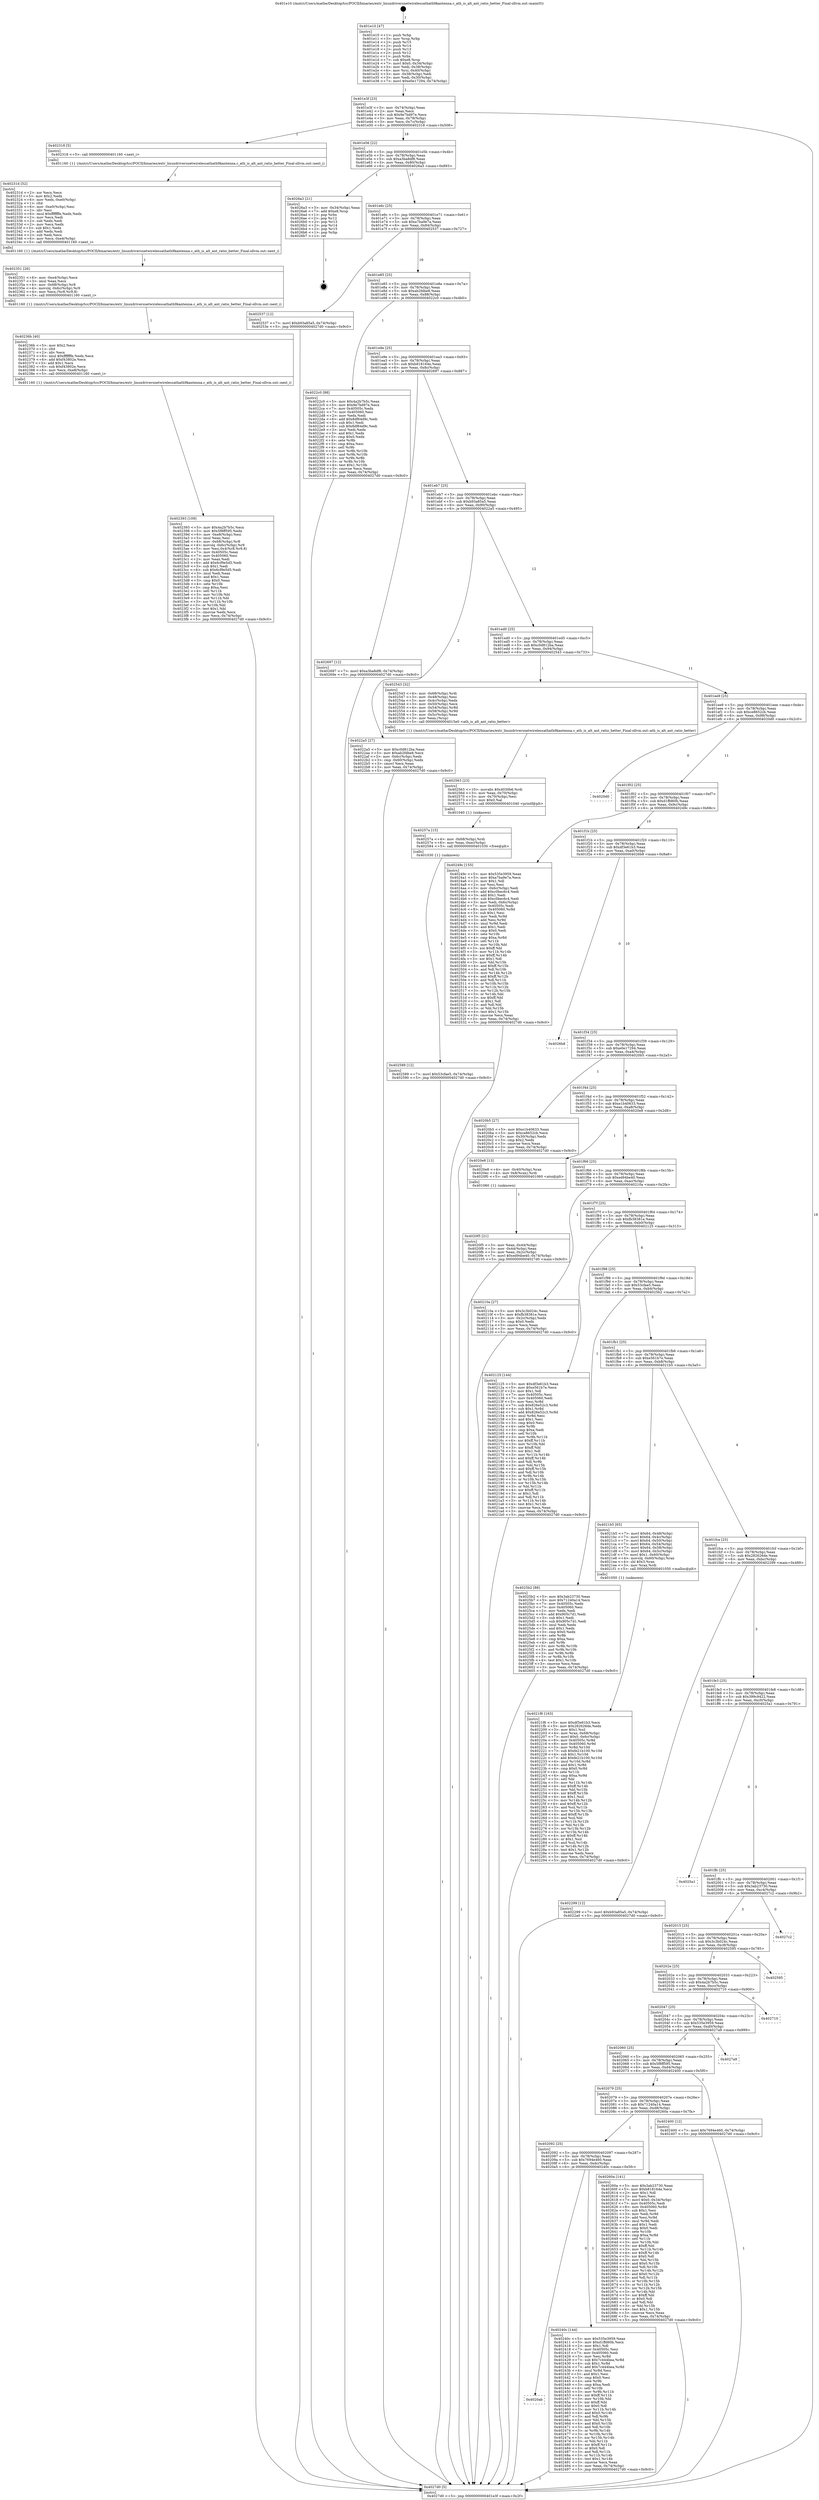 digraph "0x401e10" {
  label = "0x401e10 (/mnt/c/Users/mathe/Desktop/tcc/POCII/binaries/extr_linuxdriversnetwirelessathath9kantenna.c_ath_is_alt_ant_ratio_better_Final-ollvm.out::main(0))"
  labelloc = "t"
  node[shape=record]

  Entry [label="",width=0.3,height=0.3,shape=circle,fillcolor=black,style=filled]
  "0x401e3f" [label="{
     0x401e3f [23]\l
     | [instrs]\l
     &nbsp;&nbsp;0x401e3f \<+3\>: mov -0x74(%rbp),%eax\l
     &nbsp;&nbsp;0x401e42 \<+2\>: mov %eax,%ecx\l
     &nbsp;&nbsp;0x401e44 \<+6\>: sub $0x9e7bd97e,%ecx\l
     &nbsp;&nbsp;0x401e4a \<+3\>: mov %eax,-0x78(%rbp)\l
     &nbsp;&nbsp;0x401e4d \<+3\>: mov %ecx,-0x7c(%rbp)\l
     &nbsp;&nbsp;0x401e50 \<+6\>: je 0000000000402318 \<main+0x508\>\l
  }"]
  "0x402318" [label="{
     0x402318 [5]\l
     | [instrs]\l
     &nbsp;&nbsp;0x402318 \<+5\>: call 0000000000401160 \<next_i\>\l
     | [calls]\l
     &nbsp;&nbsp;0x401160 \{1\} (/mnt/c/Users/mathe/Desktop/tcc/POCII/binaries/extr_linuxdriversnetwirelessathath9kantenna.c_ath_is_alt_ant_ratio_better_Final-ollvm.out::next_i)\l
  }"]
  "0x401e56" [label="{
     0x401e56 [22]\l
     | [instrs]\l
     &nbsp;&nbsp;0x401e56 \<+5\>: jmp 0000000000401e5b \<main+0x4b\>\l
     &nbsp;&nbsp;0x401e5b \<+3\>: mov -0x78(%rbp),%eax\l
     &nbsp;&nbsp;0x401e5e \<+5\>: sub $0xa3ba8df6,%eax\l
     &nbsp;&nbsp;0x401e63 \<+3\>: mov %eax,-0x80(%rbp)\l
     &nbsp;&nbsp;0x401e66 \<+6\>: je 00000000004026a3 \<main+0x893\>\l
  }"]
  Exit [label="",width=0.3,height=0.3,shape=circle,fillcolor=black,style=filled,peripheries=2]
  "0x4026a3" [label="{
     0x4026a3 [21]\l
     | [instrs]\l
     &nbsp;&nbsp;0x4026a3 \<+3\>: mov -0x34(%rbp),%eax\l
     &nbsp;&nbsp;0x4026a6 \<+7\>: add $0xe8,%rsp\l
     &nbsp;&nbsp;0x4026ad \<+1\>: pop %rbx\l
     &nbsp;&nbsp;0x4026ae \<+2\>: pop %r12\l
     &nbsp;&nbsp;0x4026b0 \<+2\>: pop %r13\l
     &nbsp;&nbsp;0x4026b2 \<+2\>: pop %r14\l
     &nbsp;&nbsp;0x4026b4 \<+2\>: pop %r15\l
     &nbsp;&nbsp;0x4026b6 \<+1\>: pop %rbp\l
     &nbsp;&nbsp;0x4026b7 \<+1\>: ret\l
  }"]
  "0x401e6c" [label="{
     0x401e6c [25]\l
     | [instrs]\l
     &nbsp;&nbsp;0x401e6c \<+5\>: jmp 0000000000401e71 \<main+0x61\>\l
     &nbsp;&nbsp;0x401e71 \<+3\>: mov -0x78(%rbp),%eax\l
     &nbsp;&nbsp;0x401e74 \<+5\>: sub $0xa7ba9e7a,%eax\l
     &nbsp;&nbsp;0x401e79 \<+6\>: mov %eax,-0x84(%rbp)\l
     &nbsp;&nbsp;0x401e7f \<+6\>: je 0000000000402537 \<main+0x727\>\l
  }"]
  "0x402589" [label="{
     0x402589 [12]\l
     | [instrs]\l
     &nbsp;&nbsp;0x402589 \<+7\>: movl $0x53cfae5,-0x74(%rbp)\l
     &nbsp;&nbsp;0x402590 \<+5\>: jmp 00000000004027d0 \<main+0x9c0\>\l
  }"]
  "0x402537" [label="{
     0x402537 [12]\l
     | [instrs]\l
     &nbsp;&nbsp;0x402537 \<+7\>: movl $0xb93a85a5,-0x74(%rbp)\l
     &nbsp;&nbsp;0x40253e \<+5\>: jmp 00000000004027d0 \<main+0x9c0\>\l
  }"]
  "0x401e85" [label="{
     0x401e85 [25]\l
     | [instrs]\l
     &nbsp;&nbsp;0x401e85 \<+5\>: jmp 0000000000401e8a \<main+0x7a\>\l
     &nbsp;&nbsp;0x401e8a \<+3\>: mov -0x78(%rbp),%eax\l
     &nbsp;&nbsp;0x401e8d \<+5\>: sub $0xab2fdbe8,%eax\l
     &nbsp;&nbsp;0x401e92 \<+6\>: mov %eax,-0x88(%rbp)\l
     &nbsp;&nbsp;0x401e98 \<+6\>: je 00000000004022c0 \<main+0x4b0\>\l
  }"]
  "0x40257a" [label="{
     0x40257a [15]\l
     | [instrs]\l
     &nbsp;&nbsp;0x40257a \<+4\>: mov -0x68(%rbp),%rdi\l
     &nbsp;&nbsp;0x40257e \<+6\>: mov %eax,-0xec(%rbp)\l
     &nbsp;&nbsp;0x402584 \<+5\>: call 0000000000401030 \<free@plt\>\l
     | [calls]\l
     &nbsp;&nbsp;0x401030 \{1\} (unknown)\l
  }"]
  "0x4022c0" [label="{
     0x4022c0 [88]\l
     | [instrs]\l
     &nbsp;&nbsp;0x4022c0 \<+5\>: mov $0x4a2b7b5c,%eax\l
     &nbsp;&nbsp;0x4022c5 \<+5\>: mov $0x9e7bd97e,%ecx\l
     &nbsp;&nbsp;0x4022ca \<+7\>: mov 0x40505c,%edx\l
     &nbsp;&nbsp;0x4022d1 \<+7\>: mov 0x405060,%esi\l
     &nbsp;&nbsp;0x4022d8 \<+2\>: mov %edx,%edi\l
     &nbsp;&nbsp;0x4022da \<+6\>: add $0x8df64d9c,%edi\l
     &nbsp;&nbsp;0x4022e0 \<+3\>: sub $0x1,%edi\l
     &nbsp;&nbsp;0x4022e3 \<+6\>: sub $0x8df64d9c,%edi\l
     &nbsp;&nbsp;0x4022e9 \<+3\>: imul %edi,%edx\l
     &nbsp;&nbsp;0x4022ec \<+3\>: and $0x1,%edx\l
     &nbsp;&nbsp;0x4022ef \<+3\>: cmp $0x0,%edx\l
     &nbsp;&nbsp;0x4022f2 \<+4\>: sete %r8b\l
     &nbsp;&nbsp;0x4022f6 \<+3\>: cmp $0xa,%esi\l
     &nbsp;&nbsp;0x4022f9 \<+4\>: setl %r9b\l
     &nbsp;&nbsp;0x4022fd \<+3\>: mov %r8b,%r10b\l
     &nbsp;&nbsp;0x402300 \<+3\>: and %r9b,%r10b\l
     &nbsp;&nbsp;0x402303 \<+3\>: xor %r9b,%r8b\l
     &nbsp;&nbsp;0x402306 \<+3\>: or %r8b,%r10b\l
     &nbsp;&nbsp;0x402309 \<+4\>: test $0x1,%r10b\l
     &nbsp;&nbsp;0x40230d \<+3\>: cmovne %ecx,%eax\l
     &nbsp;&nbsp;0x402310 \<+3\>: mov %eax,-0x74(%rbp)\l
     &nbsp;&nbsp;0x402313 \<+5\>: jmp 00000000004027d0 \<main+0x9c0\>\l
  }"]
  "0x401e9e" [label="{
     0x401e9e [25]\l
     | [instrs]\l
     &nbsp;&nbsp;0x401e9e \<+5\>: jmp 0000000000401ea3 \<main+0x93\>\l
     &nbsp;&nbsp;0x401ea3 \<+3\>: mov -0x78(%rbp),%eax\l
     &nbsp;&nbsp;0x401ea6 \<+5\>: sub $0xb818164e,%eax\l
     &nbsp;&nbsp;0x401eab \<+6\>: mov %eax,-0x8c(%rbp)\l
     &nbsp;&nbsp;0x401eb1 \<+6\>: je 0000000000402697 \<main+0x887\>\l
  }"]
  "0x402563" [label="{
     0x402563 [23]\l
     | [instrs]\l
     &nbsp;&nbsp;0x402563 \<+10\>: movabs $0x4030b6,%rdi\l
     &nbsp;&nbsp;0x40256d \<+3\>: mov %eax,-0x70(%rbp)\l
     &nbsp;&nbsp;0x402570 \<+3\>: mov -0x70(%rbp),%esi\l
     &nbsp;&nbsp;0x402573 \<+2\>: mov $0x0,%al\l
     &nbsp;&nbsp;0x402575 \<+5\>: call 0000000000401040 \<printf@plt\>\l
     | [calls]\l
     &nbsp;&nbsp;0x401040 \{1\} (unknown)\l
  }"]
  "0x402697" [label="{
     0x402697 [12]\l
     | [instrs]\l
     &nbsp;&nbsp;0x402697 \<+7\>: movl $0xa3ba8df6,-0x74(%rbp)\l
     &nbsp;&nbsp;0x40269e \<+5\>: jmp 00000000004027d0 \<main+0x9c0\>\l
  }"]
  "0x401eb7" [label="{
     0x401eb7 [25]\l
     | [instrs]\l
     &nbsp;&nbsp;0x401eb7 \<+5\>: jmp 0000000000401ebc \<main+0xac\>\l
     &nbsp;&nbsp;0x401ebc \<+3\>: mov -0x78(%rbp),%eax\l
     &nbsp;&nbsp;0x401ebf \<+5\>: sub $0xb93a85a5,%eax\l
     &nbsp;&nbsp;0x401ec4 \<+6\>: mov %eax,-0x90(%rbp)\l
     &nbsp;&nbsp;0x401eca \<+6\>: je 00000000004022a5 \<main+0x495\>\l
  }"]
  "0x4020ab" [label="{
     0x4020ab\l
  }", style=dashed]
  "0x4022a5" [label="{
     0x4022a5 [27]\l
     | [instrs]\l
     &nbsp;&nbsp;0x4022a5 \<+5\>: mov $0xc0d812ba,%eax\l
     &nbsp;&nbsp;0x4022aa \<+5\>: mov $0xab2fdbe8,%ecx\l
     &nbsp;&nbsp;0x4022af \<+3\>: mov -0x6c(%rbp),%edx\l
     &nbsp;&nbsp;0x4022b2 \<+3\>: cmp -0x60(%rbp),%edx\l
     &nbsp;&nbsp;0x4022b5 \<+3\>: cmovl %ecx,%eax\l
     &nbsp;&nbsp;0x4022b8 \<+3\>: mov %eax,-0x74(%rbp)\l
     &nbsp;&nbsp;0x4022bb \<+5\>: jmp 00000000004027d0 \<main+0x9c0\>\l
  }"]
  "0x401ed0" [label="{
     0x401ed0 [25]\l
     | [instrs]\l
     &nbsp;&nbsp;0x401ed0 \<+5\>: jmp 0000000000401ed5 \<main+0xc5\>\l
     &nbsp;&nbsp;0x401ed5 \<+3\>: mov -0x78(%rbp),%eax\l
     &nbsp;&nbsp;0x401ed8 \<+5\>: sub $0xc0d812ba,%eax\l
     &nbsp;&nbsp;0x401edd \<+6\>: mov %eax,-0x94(%rbp)\l
     &nbsp;&nbsp;0x401ee3 \<+6\>: je 0000000000402543 \<main+0x733\>\l
  }"]
  "0x40240c" [label="{
     0x40240c [144]\l
     | [instrs]\l
     &nbsp;&nbsp;0x40240c \<+5\>: mov $0x535e3959,%eax\l
     &nbsp;&nbsp;0x402411 \<+5\>: mov $0xd1ffd60b,%ecx\l
     &nbsp;&nbsp;0x402416 \<+2\>: mov $0x1,%dl\l
     &nbsp;&nbsp;0x402418 \<+7\>: mov 0x40505c,%esi\l
     &nbsp;&nbsp;0x40241f \<+7\>: mov 0x405060,%edi\l
     &nbsp;&nbsp;0x402426 \<+3\>: mov %esi,%r8d\l
     &nbsp;&nbsp;0x402429 \<+7\>: sub $0x7c444bea,%r8d\l
     &nbsp;&nbsp;0x402430 \<+4\>: sub $0x1,%r8d\l
     &nbsp;&nbsp;0x402434 \<+7\>: add $0x7c444bea,%r8d\l
     &nbsp;&nbsp;0x40243b \<+4\>: imul %r8d,%esi\l
     &nbsp;&nbsp;0x40243f \<+3\>: and $0x1,%esi\l
     &nbsp;&nbsp;0x402442 \<+3\>: cmp $0x0,%esi\l
     &nbsp;&nbsp;0x402445 \<+4\>: sete %r9b\l
     &nbsp;&nbsp;0x402449 \<+3\>: cmp $0xa,%edi\l
     &nbsp;&nbsp;0x40244c \<+4\>: setl %r10b\l
     &nbsp;&nbsp;0x402450 \<+3\>: mov %r9b,%r11b\l
     &nbsp;&nbsp;0x402453 \<+4\>: xor $0xff,%r11b\l
     &nbsp;&nbsp;0x402457 \<+3\>: mov %r10b,%bl\l
     &nbsp;&nbsp;0x40245a \<+3\>: xor $0xff,%bl\l
     &nbsp;&nbsp;0x40245d \<+3\>: xor $0x0,%dl\l
     &nbsp;&nbsp;0x402460 \<+3\>: mov %r11b,%r14b\l
     &nbsp;&nbsp;0x402463 \<+4\>: and $0x0,%r14b\l
     &nbsp;&nbsp;0x402467 \<+3\>: and %dl,%r9b\l
     &nbsp;&nbsp;0x40246a \<+3\>: mov %bl,%r15b\l
     &nbsp;&nbsp;0x40246d \<+4\>: and $0x0,%r15b\l
     &nbsp;&nbsp;0x402471 \<+3\>: and %dl,%r10b\l
     &nbsp;&nbsp;0x402474 \<+3\>: or %r9b,%r14b\l
     &nbsp;&nbsp;0x402477 \<+3\>: or %r10b,%r15b\l
     &nbsp;&nbsp;0x40247a \<+3\>: xor %r15b,%r14b\l
     &nbsp;&nbsp;0x40247d \<+3\>: or %bl,%r11b\l
     &nbsp;&nbsp;0x402480 \<+4\>: xor $0xff,%r11b\l
     &nbsp;&nbsp;0x402484 \<+3\>: or $0x0,%dl\l
     &nbsp;&nbsp;0x402487 \<+3\>: and %dl,%r11b\l
     &nbsp;&nbsp;0x40248a \<+3\>: or %r11b,%r14b\l
     &nbsp;&nbsp;0x40248d \<+4\>: test $0x1,%r14b\l
     &nbsp;&nbsp;0x402491 \<+3\>: cmovne %ecx,%eax\l
     &nbsp;&nbsp;0x402494 \<+3\>: mov %eax,-0x74(%rbp)\l
     &nbsp;&nbsp;0x402497 \<+5\>: jmp 00000000004027d0 \<main+0x9c0\>\l
  }"]
  "0x402543" [label="{
     0x402543 [32]\l
     | [instrs]\l
     &nbsp;&nbsp;0x402543 \<+4\>: mov -0x68(%rbp),%rdi\l
     &nbsp;&nbsp;0x402547 \<+3\>: mov -0x48(%rbp),%esi\l
     &nbsp;&nbsp;0x40254a \<+3\>: mov -0x4c(%rbp),%edx\l
     &nbsp;&nbsp;0x40254d \<+3\>: mov -0x50(%rbp),%ecx\l
     &nbsp;&nbsp;0x402550 \<+4\>: mov -0x54(%rbp),%r8d\l
     &nbsp;&nbsp;0x402554 \<+4\>: mov -0x58(%rbp),%r9d\l
     &nbsp;&nbsp;0x402558 \<+3\>: mov -0x5c(%rbp),%eax\l
     &nbsp;&nbsp;0x40255b \<+3\>: mov %eax,(%rsp)\l
     &nbsp;&nbsp;0x40255e \<+5\>: call 00000000004015e0 \<ath_is_alt_ant_ratio_better\>\l
     | [calls]\l
     &nbsp;&nbsp;0x4015e0 \{1\} (/mnt/c/Users/mathe/Desktop/tcc/POCII/binaries/extr_linuxdriversnetwirelessathath9kantenna.c_ath_is_alt_ant_ratio_better_Final-ollvm.out::ath_is_alt_ant_ratio_better)\l
  }"]
  "0x401ee9" [label="{
     0x401ee9 [25]\l
     | [instrs]\l
     &nbsp;&nbsp;0x401ee9 \<+5\>: jmp 0000000000401eee \<main+0xde\>\l
     &nbsp;&nbsp;0x401eee \<+3\>: mov -0x78(%rbp),%eax\l
     &nbsp;&nbsp;0x401ef1 \<+5\>: sub $0xce8652cb,%eax\l
     &nbsp;&nbsp;0x401ef6 \<+6\>: mov %eax,-0x98(%rbp)\l
     &nbsp;&nbsp;0x401efc \<+6\>: je 00000000004020d0 \<main+0x2c0\>\l
  }"]
  "0x402092" [label="{
     0x402092 [25]\l
     | [instrs]\l
     &nbsp;&nbsp;0x402092 \<+5\>: jmp 0000000000402097 \<main+0x287\>\l
     &nbsp;&nbsp;0x402097 \<+3\>: mov -0x78(%rbp),%eax\l
     &nbsp;&nbsp;0x40209a \<+5\>: sub $0x7694e460,%eax\l
     &nbsp;&nbsp;0x40209f \<+6\>: mov %eax,-0xdc(%rbp)\l
     &nbsp;&nbsp;0x4020a5 \<+6\>: je 000000000040240c \<main+0x5fc\>\l
  }"]
  "0x4020d0" [label="{
     0x4020d0\l
  }", style=dashed]
  "0x401f02" [label="{
     0x401f02 [25]\l
     | [instrs]\l
     &nbsp;&nbsp;0x401f02 \<+5\>: jmp 0000000000401f07 \<main+0xf7\>\l
     &nbsp;&nbsp;0x401f07 \<+3\>: mov -0x78(%rbp),%eax\l
     &nbsp;&nbsp;0x401f0a \<+5\>: sub $0xd1ffd60b,%eax\l
     &nbsp;&nbsp;0x401f0f \<+6\>: mov %eax,-0x9c(%rbp)\l
     &nbsp;&nbsp;0x401f15 \<+6\>: je 000000000040249c \<main+0x68c\>\l
  }"]
  "0x40260a" [label="{
     0x40260a [141]\l
     | [instrs]\l
     &nbsp;&nbsp;0x40260a \<+5\>: mov $0x3ab23730,%eax\l
     &nbsp;&nbsp;0x40260f \<+5\>: mov $0xb818164e,%ecx\l
     &nbsp;&nbsp;0x402614 \<+2\>: mov $0x1,%dl\l
     &nbsp;&nbsp;0x402616 \<+2\>: xor %esi,%esi\l
     &nbsp;&nbsp;0x402618 \<+7\>: movl $0x0,-0x34(%rbp)\l
     &nbsp;&nbsp;0x40261f \<+7\>: mov 0x40505c,%edi\l
     &nbsp;&nbsp;0x402626 \<+8\>: mov 0x405060,%r8d\l
     &nbsp;&nbsp;0x40262e \<+3\>: sub $0x1,%esi\l
     &nbsp;&nbsp;0x402631 \<+3\>: mov %edi,%r9d\l
     &nbsp;&nbsp;0x402634 \<+3\>: add %esi,%r9d\l
     &nbsp;&nbsp;0x402637 \<+4\>: imul %r9d,%edi\l
     &nbsp;&nbsp;0x40263b \<+3\>: and $0x1,%edi\l
     &nbsp;&nbsp;0x40263e \<+3\>: cmp $0x0,%edi\l
     &nbsp;&nbsp;0x402641 \<+4\>: sete %r10b\l
     &nbsp;&nbsp;0x402645 \<+4\>: cmp $0xa,%r8d\l
     &nbsp;&nbsp;0x402649 \<+4\>: setl %r11b\l
     &nbsp;&nbsp;0x40264d \<+3\>: mov %r10b,%bl\l
     &nbsp;&nbsp;0x402650 \<+3\>: xor $0xff,%bl\l
     &nbsp;&nbsp;0x402653 \<+3\>: mov %r11b,%r14b\l
     &nbsp;&nbsp;0x402656 \<+4\>: xor $0xff,%r14b\l
     &nbsp;&nbsp;0x40265a \<+3\>: xor $0x0,%dl\l
     &nbsp;&nbsp;0x40265d \<+3\>: mov %bl,%r15b\l
     &nbsp;&nbsp;0x402660 \<+4\>: and $0x0,%r15b\l
     &nbsp;&nbsp;0x402664 \<+3\>: and %dl,%r10b\l
     &nbsp;&nbsp;0x402667 \<+3\>: mov %r14b,%r12b\l
     &nbsp;&nbsp;0x40266a \<+4\>: and $0x0,%r12b\l
     &nbsp;&nbsp;0x40266e \<+3\>: and %dl,%r11b\l
     &nbsp;&nbsp;0x402671 \<+3\>: or %r10b,%r15b\l
     &nbsp;&nbsp;0x402674 \<+3\>: or %r11b,%r12b\l
     &nbsp;&nbsp;0x402677 \<+3\>: xor %r12b,%r15b\l
     &nbsp;&nbsp;0x40267a \<+3\>: or %r14b,%bl\l
     &nbsp;&nbsp;0x40267d \<+3\>: xor $0xff,%bl\l
     &nbsp;&nbsp;0x402680 \<+3\>: or $0x0,%dl\l
     &nbsp;&nbsp;0x402683 \<+2\>: and %dl,%bl\l
     &nbsp;&nbsp;0x402685 \<+3\>: or %bl,%r15b\l
     &nbsp;&nbsp;0x402688 \<+4\>: test $0x1,%r15b\l
     &nbsp;&nbsp;0x40268c \<+3\>: cmovne %ecx,%eax\l
     &nbsp;&nbsp;0x40268f \<+3\>: mov %eax,-0x74(%rbp)\l
     &nbsp;&nbsp;0x402692 \<+5\>: jmp 00000000004027d0 \<main+0x9c0\>\l
  }"]
  "0x40249c" [label="{
     0x40249c [155]\l
     | [instrs]\l
     &nbsp;&nbsp;0x40249c \<+5\>: mov $0x535e3959,%eax\l
     &nbsp;&nbsp;0x4024a1 \<+5\>: mov $0xa7ba9e7a,%ecx\l
     &nbsp;&nbsp;0x4024a6 \<+2\>: mov $0x1,%dl\l
     &nbsp;&nbsp;0x4024a8 \<+2\>: xor %esi,%esi\l
     &nbsp;&nbsp;0x4024aa \<+3\>: mov -0x6c(%rbp),%edi\l
     &nbsp;&nbsp;0x4024ad \<+6\>: add $0xc0bec6c4,%edi\l
     &nbsp;&nbsp;0x4024b3 \<+3\>: add $0x1,%edi\l
     &nbsp;&nbsp;0x4024b6 \<+6\>: sub $0xc0bec6c4,%edi\l
     &nbsp;&nbsp;0x4024bc \<+3\>: mov %edi,-0x6c(%rbp)\l
     &nbsp;&nbsp;0x4024bf \<+7\>: mov 0x40505c,%edi\l
     &nbsp;&nbsp;0x4024c6 \<+8\>: mov 0x405060,%r8d\l
     &nbsp;&nbsp;0x4024ce \<+3\>: sub $0x1,%esi\l
     &nbsp;&nbsp;0x4024d1 \<+3\>: mov %edi,%r9d\l
     &nbsp;&nbsp;0x4024d4 \<+3\>: add %esi,%r9d\l
     &nbsp;&nbsp;0x4024d7 \<+4\>: imul %r9d,%edi\l
     &nbsp;&nbsp;0x4024db \<+3\>: and $0x1,%edi\l
     &nbsp;&nbsp;0x4024de \<+3\>: cmp $0x0,%edi\l
     &nbsp;&nbsp;0x4024e1 \<+4\>: sete %r10b\l
     &nbsp;&nbsp;0x4024e5 \<+4\>: cmp $0xa,%r8d\l
     &nbsp;&nbsp;0x4024e9 \<+4\>: setl %r11b\l
     &nbsp;&nbsp;0x4024ed \<+3\>: mov %r10b,%bl\l
     &nbsp;&nbsp;0x4024f0 \<+3\>: xor $0xff,%bl\l
     &nbsp;&nbsp;0x4024f3 \<+3\>: mov %r11b,%r14b\l
     &nbsp;&nbsp;0x4024f6 \<+4\>: xor $0xff,%r14b\l
     &nbsp;&nbsp;0x4024fa \<+3\>: xor $0x1,%dl\l
     &nbsp;&nbsp;0x4024fd \<+3\>: mov %bl,%r15b\l
     &nbsp;&nbsp;0x402500 \<+4\>: and $0xff,%r15b\l
     &nbsp;&nbsp;0x402504 \<+3\>: and %dl,%r10b\l
     &nbsp;&nbsp;0x402507 \<+3\>: mov %r14b,%r12b\l
     &nbsp;&nbsp;0x40250a \<+4\>: and $0xff,%r12b\l
     &nbsp;&nbsp;0x40250e \<+3\>: and %dl,%r11b\l
     &nbsp;&nbsp;0x402511 \<+3\>: or %r10b,%r15b\l
     &nbsp;&nbsp;0x402514 \<+3\>: or %r11b,%r12b\l
     &nbsp;&nbsp;0x402517 \<+3\>: xor %r12b,%r15b\l
     &nbsp;&nbsp;0x40251a \<+3\>: or %r14b,%bl\l
     &nbsp;&nbsp;0x40251d \<+3\>: xor $0xff,%bl\l
     &nbsp;&nbsp;0x402520 \<+3\>: or $0x1,%dl\l
     &nbsp;&nbsp;0x402523 \<+2\>: and %dl,%bl\l
     &nbsp;&nbsp;0x402525 \<+3\>: or %bl,%r15b\l
     &nbsp;&nbsp;0x402528 \<+4\>: test $0x1,%r15b\l
     &nbsp;&nbsp;0x40252c \<+3\>: cmovne %ecx,%eax\l
     &nbsp;&nbsp;0x40252f \<+3\>: mov %eax,-0x74(%rbp)\l
     &nbsp;&nbsp;0x402532 \<+5\>: jmp 00000000004027d0 \<main+0x9c0\>\l
  }"]
  "0x401f1b" [label="{
     0x401f1b [25]\l
     | [instrs]\l
     &nbsp;&nbsp;0x401f1b \<+5\>: jmp 0000000000401f20 \<main+0x110\>\l
     &nbsp;&nbsp;0x401f20 \<+3\>: mov -0x78(%rbp),%eax\l
     &nbsp;&nbsp;0x401f23 \<+5\>: sub $0xdf3e61b3,%eax\l
     &nbsp;&nbsp;0x401f28 \<+6\>: mov %eax,-0xa0(%rbp)\l
     &nbsp;&nbsp;0x401f2e \<+6\>: je 00000000004026b8 \<main+0x8a8\>\l
  }"]
  "0x402079" [label="{
     0x402079 [25]\l
     | [instrs]\l
     &nbsp;&nbsp;0x402079 \<+5\>: jmp 000000000040207e \<main+0x26e\>\l
     &nbsp;&nbsp;0x40207e \<+3\>: mov -0x78(%rbp),%eax\l
     &nbsp;&nbsp;0x402081 \<+5\>: sub $0x71240a14,%eax\l
     &nbsp;&nbsp;0x402086 \<+6\>: mov %eax,-0xd8(%rbp)\l
     &nbsp;&nbsp;0x40208c \<+6\>: je 000000000040260a \<main+0x7fa\>\l
  }"]
  "0x4026b8" [label="{
     0x4026b8\l
  }", style=dashed]
  "0x401f34" [label="{
     0x401f34 [25]\l
     | [instrs]\l
     &nbsp;&nbsp;0x401f34 \<+5\>: jmp 0000000000401f39 \<main+0x129\>\l
     &nbsp;&nbsp;0x401f39 \<+3\>: mov -0x78(%rbp),%eax\l
     &nbsp;&nbsp;0x401f3c \<+5\>: sub $0xe0e17294,%eax\l
     &nbsp;&nbsp;0x401f41 \<+6\>: mov %eax,-0xa4(%rbp)\l
     &nbsp;&nbsp;0x401f47 \<+6\>: je 00000000004020b5 \<main+0x2a5\>\l
  }"]
  "0x402400" [label="{
     0x402400 [12]\l
     | [instrs]\l
     &nbsp;&nbsp;0x402400 \<+7\>: movl $0x7694e460,-0x74(%rbp)\l
     &nbsp;&nbsp;0x402407 \<+5\>: jmp 00000000004027d0 \<main+0x9c0\>\l
  }"]
  "0x4020b5" [label="{
     0x4020b5 [27]\l
     | [instrs]\l
     &nbsp;&nbsp;0x4020b5 \<+5\>: mov $0xe1b40633,%eax\l
     &nbsp;&nbsp;0x4020ba \<+5\>: mov $0xce8652cb,%ecx\l
     &nbsp;&nbsp;0x4020bf \<+3\>: mov -0x30(%rbp),%edx\l
     &nbsp;&nbsp;0x4020c2 \<+3\>: cmp $0x2,%edx\l
     &nbsp;&nbsp;0x4020c5 \<+3\>: cmovne %ecx,%eax\l
     &nbsp;&nbsp;0x4020c8 \<+3\>: mov %eax,-0x74(%rbp)\l
     &nbsp;&nbsp;0x4020cb \<+5\>: jmp 00000000004027d0 \<main+0x9c0\>\l
  }"]
  "0x401f4d" [label="{
     0x401f4d [25]\l
     | [instrs]\l
     &nbsp;&nbsp;0x401f4d \<+5\>: jmp 0000000000401f52 \<main+0x142\>\l
     &nbsp;&nbsp;0x401f52 \<+3\>: mov -0x78(%rbp),%eax\l
     &nbsp;&nbsp;0x401f55 \<+5\>: sub $0xe1b40633,%eax\l
     &nbsp;&nbsp;0x401f5a \<+6\>: mov %eax,-0xa8(%rbp)\l
     &nbsp;&nbsp;0x401f60 \<+6\>: je 00000000004020e8 \<main+0x2d8\>\l
  }"]
  "0x4027d0" [label="{
     0x4027d0 [5]\l
     | [instrs]\l
     &nbsp;&nbsp;0x4027d0 \<+5\>: jmp 0000000000401e3f \<main+0x2f\>\l
  }"]
  "0x401e10" [label="{
     0x401e10 [47]\l
     | [instrs]\l
     &nbsp;&nbsp;0x401e10 \<+1\>: push %rbp\l
     &nbsp;&nbsp;0x401e11 \<+3\>: mov %rsp,%rbp\l
     &nbsp;&nbsp;0x401e14 \<+2\>: push %r15\l
     &nbsp;&nbsp;0x401e16 \<+2\>: push %r14\l
     &nbsp;&nbsp;0x401e18 \<+2\>: push %r13\l
     &nbsp;&nbsp;0x401e1a \<+2\>: push %r12\l
     &nbsp;&nbsp;0x401e1c \<+1\>: push %rbx\l
     &nbsp;&nbsp;0x401e1d \<+7\>: sub $0xe8,%rsp\l
     &nbsp;&nbsp;0x401e24 \<+7\>: movl $0x0,-0x34(%rbp)\l
     &nbsp;&nbsp;0x401e2b \<+3\>: mov %edi,-0x38(%rbp)\l
     &nbsp;&nbsp;0x401e2e \<+4\>: mov %rsi,-0x40(%rbp)\l
     &nbsp;&nbsp;0x401e32 \<+3\>: mov -0x38(%rbp),%edi\l
     &nbsp;&nbsp;0x401e35 \<+3\>: mov %edi,-0x30(%rbp)\l
     &nbsp;&nbsp;0x401e38 \<+7\>: movl $0xe0e17294,-0x74(%rbp)\l
  }"]
  "0x402060" [label="{
     0x402060 [25]\l
     | [instrs]\l
     &nbsp;&nbsp;0x402060 \<+5\>: jmp 0000000000402065 \<main+0x255\>\l
     &nbsp;&nbsp;0x402065 \<+3\>: mov -0x78(%rbp),%eax\l
     &nbsp;&nbsp;0x402068 \<+5\>: sub $0x5f8ff595,%eax\l
     &nbsp;&nbsp;0x40206d \<+6\>: mov %eax,-0xd4(%rbp)\l
     &nbsp;&nbsp;0x402073 \<+6\>: je 0000000000402400 \<main+0x5f0\>\l
  }"]
  "0x4020e8" [label="{
     0x4020e8 [13]\l
     | [instrs]\l
     &nbsp;&nbsp;0x4020e8 \<+4\>: mov -0x40(%rbp),%rax\l
     &nbsp;&nbsp;0x4020ec \<+4\>: mov 0x8(%rax),%rdi\l
     &nbsp;&nbsp;0x4020f0 \<+5\>: call 0000000000401060 \<atoi@plt\>\l
     | [calls]\l
     &nbsp;&nbsp;0x401060 \{1\} (unknown)\l
  }"]
  "0x401f66" [label="{
     0x401f66 [25]\l
     | [instrs]\l
     &nbsp;&nbsp;0x401f66 \<+5\>: jmp 0000000000401f6b \<main+0x15b\>\l
     &nbsp;&nbsp;0x401f6b \<+3\>: mov -0x78(%rbp),%eax\l
     &nbsp;&nbsp;0x401f6e \<+5\>: sub $0xed94be40,%eax\l
     &nbsp;&nbsp;0x401f73 \<+6\>: mov %eax,-0xac(%rbp)\l
     &nbsp;&nbsp;0x401f79 \<+6\>: je 000000000040210a \<main+0x2fa\>\l
  }"]
  "0x4020f5" [label="{
     0x4020f5 [21]\l
     | [instrs]\l
     &nbsp;&nbsp;0x4020f5 \<+3\>: mov %eax,-0x44(%rbp)\l
     &nbsp;&nbsp;0x4020f8 \<+3\>: mov -0x44(%rbp),%eax\l
     &nbsp;&nbsp;0x4020fb \<+3\>: mov %eax,-0x2c(%rbp)\l
     &nbsp;&nbsp;0x4020fe \<+7\>: movl $0xed94be40,-0x74(%rbp)\l
     &nbsp;&nbsp;0x402105 \<+5\>: jmp 00000000004027d0 \<main+0x9c0\>\l
  }"]
  "0x4027a9" [label="{
     0x4027a9\l
  }", style=dashed]
  "0x40210a" [label="{
     0x40210a [27]\l
     | [instrs]\l
     &nbsp;&nbsp;0x40210a \<+5\>: mov $0x3c3b024c,%eax\l
     &nbsp;&nbsp;0x40210f \<+5\>: mov $0xfb38381e,%ecx\l
     &nbsp;&nbsp;0x402114 \<+3\>: mov -0x2c(%rbp),%edx\l
     &nbsp;&nbsp;0x402117 \<+3\>: cmp $0x0,%edx\l
     &nbsp;&nbsp;0x40211a \<+3\>: cmove %ecx,%eax\l
     &nbsp;&nbsp;0x40211d \<+3\>: mov %eax,-0x74(%rbp)\l
     &nbsp;&nbsp;0x402120 \<+5\>: jmp 00000000004027d0 \<main+0x9c0\>\l
  }"]
  "0x401f7f" [label="{
     0x401f7f [25]\l
     | [instrs]\l
     &nbsp;&nbsp;0x401f7f \<+5\>: jmp 0000000000401f84 \<main+0x174\>\l
     &nbsp;&nbsp;0x401f84 \<+3\>: mov -0x78(%rbp),%eax\l
     &nbsp;&nbsp;0x401f87 \<+5\>: sub $0xfb38381e,%eax\l
     &nbsp;&nbsp;0x401f8c \<+6\>: mov %eax,-0xb0(%rbp)\l
     &nbsp;&nbsp;0x401f92 \<+6\>: je 0000000000402125 \<main+0x315\>\l
  }"]
  "0x402047" [label="{
     0x402047 [25]\l
     | [instrs]\l
     &nbsp;&nbsp;0x402047 \<+5\>: jmp 000000000040204c \<main+0x23c\>\l
     &nbsp;&nbsp;0x40204c \<+3\>: mov -0x78(%rbp),%eax\l
     &nbsp;&nbsp;0x40204f \<+5\>: sub $0x535e3959,%eax\l
     &nbsp;&nbsp;0x402054 \<+6\>: mov %eax,-0xd0(%rbp)\l
     &nbsp;&nbsp;0x40205a \<+6\>: je 00000000004027a9 \<main+0x999\>\l
  }"]
  "0x402125" [label="{
     0x402125 [144]\l
     | [instrs]\l
     &nbsp;&nbsp;0x402125 \<+5\>: mov $0xdf3e61b3,%eax\l
     &nbsp;&nbsp;0x40212a \<+5\>: mov $0xe561b7e,%ecx\l
     &nbsp;&nbsp;0x40212f \<+2\>: mov $0x1,%dl\l
     &nbsp;&nbsp;0x402131 \<+7\>: mov 0x40505c,%esi\l
     &nbsp;&nbsp;0x402138 \<+7\>: mov 0x405060,%edi\l
     &nbsp;&nbsp;0x40213f \<+3\>: mov %esi,%r8d\l
     &nbsp;&nbsp;0x402142 \<+7\>: sub $0x826e52c3,%r8d\l
     &nbsp;&nbsp;0x402149 \<+4\>: sub $0x1,%r8d\l
     &nbsp;&nbsp;0x40214d \<+7\>: add $0x826e52c3,%r8d\l
     &nbsp;&nbsp;0x402154 \<+4\>: imul %r8d,%esi\l
     &nbsp;&nbsp;0x402158 \<+3\>: and $0x1,%esi\l
     &nbsp;&nbsp;0x40215b \<+3\>: cmp $0x0,%esi\l
     &nbsp;&nbsp;0x40215e \<+4\>: sete %r9b\l
     &nbsp;&nbsp;0x402162 \<+3\>: cmp $0xa,%edi\l
     &nbsp;&nbsp;0x402165 \<+4\>: setl %r10b\l
     &nbsp;&nbsp;0x402169 \<+3\>: mov %r9b,%r11b\l
     &nbsp;&nbsp;0x40216c \<+4\>: xor $0xff,%r11b\l
     &nbsp;&nbsp;0x402170 \<+3\>: mov %r10b,%bl\l
     &nbsp;&nbsp;0x402173 \<+3\>: xor $0xff,%bl\l
     &nbsp;&nbsp;0x402176 \<+3\>: xor $0x1,%dl\l
     &nbsp;&nbsp;0x402179 \<+3\>: mov %r11b,%r14b\l
     &nbsp;&nbsp;0x40217c \<+4\>: and $0xff,%r14b\l
     &nbsp;&nbsp;0x402180 \<+3\>: and %dl,%r9b\l
     &nbsp;&nbsp;0x402183 \<+3\>: mov %bl,%r15b\l
     &nbsp;&nbsp;0x402186 \<+4\>: and $0xff,%r15b\l
     &nbsp;&nbsp;0x40218a \<+3\>: and %dl,%r10b\l
     &nbsp;&nbsp;0x40218d \<+3\>: or %r9b,%r14b\l
     &nbsp;&nbsp;0x402190 \<+3\>: or %r10b,%r15b\l
     &nbsp;&nbsp;0x402193 \<+3\>: xor %r15b,%r14b\l
     &nbsp;&nbsp;0x402196 \<+3\>: or %bl,%r11b\l
     &nbsp;&nbsp;0x402199 \<+4\>: xor $0xff,%r11b\l
     &nbsp;&nbsp;0x40219d \<+3\>: or $0x1,%dl\l
     &nbsp;&nbsp;0x4021a0 \<+3\>: and %dl,%r11b\l
     &nbsp;&nbsp;0x4021a3 \<+3\>: or %r11b,%r14b\l
     &nbsp;&nbsp;0x4021a6 \<+4\>: test $0x1,%r14b\l
     &nbsp;&nbsp;0x4021aa \<+3\>: cmovne %ecx,%eax\l
     &nbsp;&nbsp;0x4021ad \<+3\>: mov %eax,-0x74(%rbp)\l
     &nbsp;&nbsp;0x4021b0 \<+5\>: jmp 00000000004027d0 \<main+0x9c0\>\l
  }"]
  "0x401f98" [label="{
     0x401f98 [25]\l
     | [instrs]\l
     &nbsp;&nbsp;0x401f98 \<+5\>: jmp 0000000000401f9d \<main+0x18d\>\l
     &nbsp;&nbsp;0x401f9d \<+3\>: mov -0x78(%rbp),%eax\l
     &nbsp;&nbsp;0x401fa0 \<+5\>: sub $0x53cfae5,%eax\l
     &nbsp;&nbsp;0x401fa5 \<+6\>: mov %eax,-0xb4(%rbp)\l
     &nbsp;&nbsp;0x401fab \<+6\>: je 00000000004025b2 \<main+0x7a2\>\l
  }"]
  "0x402710" [label="{
     0x402710\l
  }", style=dashed]
  "0x4025b2" [label="{
     0x4025b2 [88]\l
     | [instrs]\l
     &nbsp;&nbsp;0x4025b2 \<+5\>: mov $0x3ab23730,%eax\l
     &nbsp;&nbsp;0x4025b7 \<+5\>: mov $0x71240a14,%ecx\l
     &nbsp;&nbsp;0x4025bc \<+7\>: mov 0x40505c,%edx\l
     &nbsp;&nbsp;0x4025c3 \<+7\>: mov 0x405060,%esi\l
     &nbsp;&nbsp;0x4025ca \<+2\>: mov %edx,%edi\l
     &nbsp;&nbsp;0x4025cc \<+6\>: add $0x905c7d1,%edi\l
     &nbsp;&nbsp;0x4025d2 \<+3\>: sub $0x1,%edi\l
     &nbsp;&nbsp;0x4025d5 \<+6\>: sub $0x905c7d1,%edi\l
     &nbsp;&nbsp;0x4025db \<+3\>: imul %edi,%edx\l
     &nbsp;&nbsp;0x4025de \<+3\>: and $0x1,%edx\l
     &nbsp;&nbsp;0x4025e1 \<+3\>: cmp $0x0,%edx\l
     &nbsp;&nbsp;0x4025e4 \<+4\>: sete %r8b\l
     &nbsp;&nbsp;0x4025e8 \<+3\>: cmp $0xa,%esi\l
     &nbsp;&nbsp;0x4025eb \<+4\>: setl %r9b\l
     &nbsp;&nbsp;0x4025ef \<+3\>: mov %r8b,%r10b\l
     &nbsp;&nbsp;0x4025f2 \<+3\>: and %r9b,%r10b\l
     &nbsp;&nbsp;0x4025f5 \<+3\>: xor %r9b,%r8b\l
     &nbsp;&nbsp;0x4025f8 \<+3\>: or %r8b,%r10b\l
     &nbsp;&nbsp;0x4025fb \<+4\>: test $0x1,%r10b\l
     &nbsp;&nbsp;0x4025ff \<+3\>: cmovne %ecx,%eax\l
     &nbsp;&nbsp;0x402602 \<+3\>: mov %eax,-0x74(%rbp)\l
     &nbsp;&nbsp;0x402605 \<+5\>: jmp 00000000004027d0 \<main+0x9c0\>\l
  }"]
  "0x401fb1" [label="{
     0x401fb1 [25]\l
     | [instrs]\l
     &nbsp;&nbsp;0x401fb1 \<+5\>: jmp 0000000000401fb6 \<main+0x1a6\>\l
     &nbsp;&nbsp;0x401fb6 \<+3\>: mov -0x78(%rbp),%eax\l
     &nbsp;&nbsp;0x401fb9 \<+5\>: sub $0xe561b7e,%eax\l
     &nbsp;&nbsp;0x401fbe \<+6\>: mov %eax,-0xb8(%rbp)\l
     &nbsp;&nbsp;0x401fc4 \<+6\>: je 00000000004021b5 \<main+0x3a5\>\l
  }"]
  "0x40202e" [label="{
     0x40202e [25]\l
     | [instrs]\l
     &nbsp;&nbsp;0x40202e \<+5\>: jmp 0000000000402033 \<main+0x223\>\l
     &nbsp;&nbsp;0x402033 \<+3\>: mov -0x78(%rbp),%eax\l
     &nbsp;&nbsp;0x402036 \<+5\>: sub $0x4a2b7b5c,%eax\l
     &nbsp;&nbsp;0x40203b \<+6\>: mov %eax,-0xcc(%rbp)\l
     &nbsp;&nbsp;0x402041 \<+6\>: je 0000000000402710 \<main+0x900\>\l
  }"]
  "0x4021b5" [label="{
     0x4021b5 [65]\l
     | [instrs]\l
     &nbsp;&nbsp;0x4021b5 \<+7\>: movl $0x64,-0x48(%rbp)\l
     &nbsp;&nbsp;0x4021bc \<+7\>: movl $0x64,-0x4c(%rbp)\l
     &nbsp;&nbsp;0x4021c3 \<+7\>: movl $0x64,-0x50(%rbp)\l
     &nbsp;&nbsp;0x4021ca \<+7\>: movl $0x64,-0x54(%rbp)\l
     &nbsp;&nbsp;0x4021d1 \<+7\>: movl $0x64,-0x58(%rbp)\l
     &nbsp;&nbsp;0x4021d8 \<+7\>: movl $0x64,-0x5c(%rbp)\l
     &nbsp;&nbsp;0x4021df \<+7\>: movl $0x1,-0x60(%rbp)\l
     &nbsp;&nbsp;0x4021e6 \<+4\>: movslq -0x60(%rbp),%rax\l
     &nbsp;&nbsp;0x4021ea \<+4\>: shl $0x3,%rax\l
     &nbsp;&nbsp;0x4021ee \<+3\>: mov %rax,%rdi\l
     &nbsp;&nbsp;0x4021f1 \<+5\>: call 0000000000401050 \<malloc@plt\>\l
     | [calls]\l
     &nbsp;&nbsp;0x401050 \{1\} (unknown)\l
  }"]
  "0x401fca" [label="{
     0x401fca [25]\l
     | [instrs]\l
     &nbsp;&nbsp;0x401fca \<+5\>: jmp 0000000000401fcf \<main+0x1bf\>\l
     &nbsp;&nbsp;0x401fcf \<+3\>: mov -0x78(%rbp),%eax\l
     &nbsp;&nbsp;0x401fd2 \<+5\>: sub $0x282626de,%eax\l
     &nbsp;&nbsp;0x401fd7 \<+6\>: mov %eax,-0xbc(%rbp)\l
     &nbsp;&nbsp;0x401fdd \<+6\>: je 0000000000402299 \<main+0x489\>\l
  }"]
  "0x4021f6" [label="{
     0x4021f6 [163]\l
     | [instrs]\l
     &nbsp;&nbsp;0x4021f6 \<+5\>: mov $0xdf3e61b3,%ecx\l
     &nbsp;&nbsp;0x4021fb \<+5\>: mov $0x282626de,%edx\l
     &nbsp;&nbsp;0x402200 \<+3\>: mov $0x1,%sil\l
     &nbsp;&nbsp;0x402203 \<+4\>: mov %rax,-0x68(%rbp)\l
     &nbsp;&nbsp;0x402207 \<+7\>: movl $0x0,-0x6c(%rbp)\l
     &nbsp;&nbsp;0x40220e \<+8\>: mov 0x40505c,%r8d\l
     &nbsp;&nbsp;0x402216 \<+8\>: mov 0x405060,%r9d\l
     &nbsp;&nbsp;0x40221e \<+3\>: mov %r8d,%r10d\l
     &nbsp;&nbsp;0x402221 \<+7\>: sub $0xfe21b100,%r10d\l
     &nbsp;&nbsp;0x402228 \<+4\>: sub $0x1,%r10d\l
     &nbsp;&nbsp;0x40222c \<+7\>: add $0xfe21b100,%r10d\l
     &nbsp;&nbsp;0x402233 \<+4\>: imul %r10d,%r8d\l
     &nbsp;&nbsp;0x402237 \<+4\>: and $0x1,%r8d\l
     &nbsp;&nbsp;0x40223b \<+4\>: cmp $0x0,%r8d\l
     &nbsp;&nbsp;0x40223f \<+4\>: sete %r11b\l
     &nbsp;&nbsp;0x402243 \<+4\>: cmp $0xa,%r9d\l
     &nbsp;&nbsp;0x402247 \<+3\>: setl %bl\l
     &nbsp;&nbsp;0x40224a \<+3\>: mov %r11b,%r14b\l
     &nbsp;&nbsp;0x40224d \<+4\>: xor $0xff,%r14b\l
     &nbsp;&nbsp;0x402251 \<+3\>: mov %bl,%r15b\l
     &nbsp;&nbsp;0x402254 \<+4\>: xor $0xff,%r15b\l
     &nbsp;&nbsp;0x402258 \<+4\>: xor $0x1,%sil\l
     &nbsp;&nbsp;0x40225c \<+3\>: mov %r14b,%r12b\l
     &nbsp;&nbsp;0x40225f \<+4\>: and $0xff,%r12b\l
     &nbsp;&nbsp;0x402263 \<+3\>: and %sil,%r11b\l
     &nbsp;&nbsp;0x402266 \<+3\>: mov %r15b,%r13b\l
     &nbsp;&nbsp;0x402269 \<+4\>: and $0xff,%r13b\l
     &nbsp;&nbsp;0x40226d \<+3\>: and %sil,%bl\l
     &nbsp;&nbsp;0x402270 \<+3\>: or %r11b,%r12b\l
     &nbsp;&nbsp;0x402273 \<+3\>: or %bl,%r13b\l
     &nbsp;&nbsp;0x402276 \<+3\>: xor %r13b,%r12b\l
     &nbsp;&nbsp;0x402279 \<+3\>: or %r15b,%r14b\l
     &nbsp;&nbsp;0x40227c \<+4\>: xor $0xff,%r14b\l
     &nbsp;&nbsp;0x402280 \<+4\>: or $0x1,%sil\l
     &nbsp;&nbsp;0x402284 \<+3\>: and %sil,%r14b\l
     &nbsp;&nbsp;0x402287 \<+3\>: or %r14b,%r12b\l
     &nbsp;&nbsp;0x40228a \<+4\>: test $0x1,%r12b\l
     &nbsp;&nbsp;0x40228e \<+3\>: cmovne %edx,%ecx\l
     &nbsp;&nbsp;0x402291 \<+3\>: mov %ecx,-0x74(%rbp)\l
     &nbsp;&nbsp;0x402294 \<+5\>: jmp 00000000004027d0 \<main+0x9c0\>\l
  }"]
  "0x402595" [label="{
     0x402595\l
  }", style=dashed]
  "0x402299" [label="{
     0x402299 [12]\l
     | [instrs]\l
     &nbsp;&nbsp;0x402299 \<+7\>: movl $0xb93a85a5,-0x74(%rbp)\l
     &nbsp;&nbsp;0x4022a0 \<+5\>: jmp 00000000004027d0 \<main+0x9c0\>\l
  }"]
  "0x401fe3" [label="{
     0x401fe3 [25]\l
     | [instrs]\l
     &nbsp;&nbsp;0x401fe3 \<+5\>: jmp 0000000000401fe8 \<main+0x1d8\>\l
     &nbsp;&nbsp;0x401fe8 \<+3\>: mov -0x78(%rbp),%eax\l
     &nbsp;&nbsp;0x401feb \<+5\>: sub $0x399c9422,%eax\l
     &nbsp;&nbsp;0x401ff0 \<+6\>: mov %eax,-0xc0(%rbp)\l
     &nbsp;&nbsp;0x401ff6 \<+6\>: je 00000000004025a1 \<main+0x791\>\l
  }"]
  "0x40231d" [label="{
     0x40231d [52]\l
     | [instrs]\l
     &nbsp;&nbsp;0x40231d \<+2\>: xor %ecx,%ecx\l
     &nbsp;&nbsp;0x40231f \<+5\>: mov $0x2,%edx\l
     &nbsp;&nbsp;0x402324 \<+6\>: mov %edx,-0xe0(%rbp)\l
     &nbsp;&nbsp;0x40232a \<+1\>: cltd\l
     &nbsp;&nbsp;0x40232b \<+6\>: mov -0xe0(%rbp),%esi\l
     &nbsp;&nbsp;0x402331 \<+2\>: idiv %esi\l
     &nbsp;&nbsp;0x402333 \<+6\>: imul $0xfffffffe,%edx,%edx\l
     &nbsp;&nbsp;0x402339 \<+2\>: mov %ecx,%edi\l
     &nbsp;&nbsp;0x40233b \<+2\>: sub %edx,%edi\l
     &nbsp;&nbsp;0x40233d \<+2\>: mov %ecx,%edx\l
     &nbsp;&nbsp;0x40233f \<+3\>: sub $0x1,%edx\l
     &nbsp;&nbsp;0x402342 \<+2\>: add %edx,%edi\l
     &nbsp;&nbsp;0x402344 \<+2\>: sub %edi,%ecx\l
     &nbsp;&nbsp;0x402346 \<+6\>: mov %ecx,-0xe4(%rbp)\l
     &nbsp;&nbsp;0x40234c \<+5\>: call 0000000000401160 \<next_i\>\l
     | [calls]\l
     &nbsp;&nbsp;0x401160 \{1\} (/mnt/c/Users/mathe/Desktop/tcc/POCII/binaries/extr_linuxdriversnetwirelessathath9kantenna.c_ath_is_alt_ant_ratio_better_Final-ollvm.out::next_i)\l
  }"]
  "0x402351" [label="{
     0x402351 [26]\l
     | [instrs]\l
     &nbsp;&nbsp;0x402351 \<+6\>: mov -0xe4(%rbp),%ecx\l
     &nbsp;&nbsp;0x402357 \<+3\>: imul %eax,%ecx\l
     &nbsp;&nbsp;0x40235a \<+4\>: mov -0x68(%rbp),%r8\l
     &nbsp;&nbsp;0x40235e \<+4\>: movslq -0x6c(%rbp),%r9\l
     &nbsp;&nbsp;0x402362 \<+4\>: mov %ecx,(%r8,%r9,8)\l
     &nbsp;&nbsp;0x402366 \<+5\>: call 0000000000401160 \<next_i\>\l
     | [calls]\l
     &nbsp;&nbsp;0x401160 \{1\} (/mnt/c/Users/mathe/Desktop/tcc/POCII/binaries/extr_linuxdriversnetwirelessathath9kantenna.c_ath_is_alt_ant_ratio_better_Final-ollvm.out::next_i)\l
  }"]
  "0x40236b" [label="{
     0x40236b [40]\l
     | [instrs]\l
     &nbsp;&nbsp;0x40236b \<+5\>: mov $0x2,%ecx\l
     &nbsp;&nbsp;0x402370 \<+1\>: cltd\l
     &nbsp;&nbsp;0x402371 \<+2\>: idiv %ecx\l
     &nbsp;&nbsp;0x402373 \<+6\>: imul $0xfffffffe,%edx,%ecx\l
     &nbsp;&nbsp;0x402379 \<+6\>: add $0xf43802e,%ecx\l
     &nbsp;&nbsp;0x40237f \<+3\>: add $0x1,%ecx\l
     &nbsp;&nbsp;0x402382 \<+6\>: sub $0xf43802e,%ecx\l
     &nbsp;&nbsp;0x402388 \<+6\>: mov %ecx,-0xe8(%rbp)\l
     &nbsp;&nbsp;0x40238e \<+5\>: call 0000000000401160 \<next_i\>\l
     | [calls]\l
     &nbsp;&nbsp;0x401160 \{1\} (/mnt/c/Users/mathe/Desktop/tcc/POCII/binaries/extr_linuxdriversnetwirelessathath9kantenna.c_ath_is_alt_ant_ratio_better_Final-ollvm.out::next_i)\l
  }"]
  "0x402393" [label="{
     0x402393 [109]\l
     | [instrs]\l
     &nbsp;&nbsp;0x402393 \<+5\>: mov $0x4a2b7b5c,%ecx\l
     &nbsp;&nbsp;0x402398 \<+5\>: mov $0x5f8ff595,%edx\l
     &nbsp;&nbsp;0x40239d \<+6\>: mov -0xe8(%rbp),%esi\l
     &nbsp;&nbsp;0x4023a3 \<+3\>: imul %eax,%esi\l
     &nbsp;&nbsp;0x4023a6 \<+4\>: mov -0x68(%rbp),%r8\l
     &nbsp;&nbsp;0x4023aa \<+4\>: movslq -0x6c(%rbp),%r9\l
     &nbsp;&nbsp;0x4023ae \<+5\>: mov %esi,0x4(%r8,%r9,8)\l
     &nbsp;&nbsp;0x4023b3 \<+7\>: mov 0x40505c,%eax\l
     &nbsp;&nbsp;0x4023ba \<+7\>: mov 0x405060,%esi\l
     &nbsp;&nbsp;0x4023c1 \<+2\>: mov %eax,%edi\l
     &nbsp;&nbsp;0x4023c3 \<+6\>: add $0x6cf9e5d5,%edi\l
     &nbsp;&nbsp;0x4023c9 \<+3\>: sub $0x1,%edi\l
     &nbsp;&nbsp;0x4023cc \<+6\>: sub $0x6cf9e5d5,%edi\l
     &nbsp;&nbsp;0x4023d2 \<+3\>: imul %edi,%eax\l
     &nbsp;&nbsp;0x4023d5 \<+3\>: and $0x1,%eax\l
     &nbsp;&nbsp;0x4023d8 \<+3\>: cmp $0x0,%eax\l
     &nbsp;&nbsp;0x4023db \<+4\>: sete %r10b\l
     &nbsp;&nbsp;0x4023df \<+3\>: cmp $0xa,%esi\l
     &nbsp;&nbsp;0x4023e2 \<+4\>: setl %r11b\l
     &nbsp;&nbsp;0x4023e6 \<+3\>: mov %r10b,%bl\l
     &nbsp;&nbsp;0x4023e9 \<+3\>: and %r11b,%bl\l
     &nbsp;&nbsp;0x4023ec \<+3\>: xor %r11b,%r10b\l
     &nbsp;&nbsp;0x4023ef \<+3\>: or %r10b,%bl\l
     &nbsp;&nbsp;0x4023f2 \<+3\>: test $0x1,%bl\l
     &nbsp;&nbsp;0x4023f5 \<+3\>: cmovne %edx,%ecx\l
     &nbsp;&nbsp;0x4023f8 \<+3\>: mov %ecx,-0x74(%rbp)\l
     &nbsp;&nbsp;0x4023fb \<+5\>: jmp 00000000004027d0 \<main+0x9c0\>\l
  }"]
  "0x402015" [label="{
     0x402015 [25]\l
     | [instrs]\l
     &nbsp;&nbsp;0x402015 \<+5\>: jmp 000000000040201a \<main+0x20a\>\l
     &nbsp;&nbsp;0x40201a \<+3\>: mov -0x78(%rbp),%eax\l
     &nbsp;&nbsp;0x40201d \<+5\>: sub $0x3c3b024c,%eax\l
     &nbsp;&nbsp;0x402022 \<+6\>: mov %eax,-0xc8(%rbp)\l
     &nbsp;&nbsp;0x402028 \<+6\>: je 0000000000402595 \<main+0x785\>\l
  }"]
  "0x4025a1" [label="{
     0x4025a1\l
  }", style=dashed]
  "0x401ffc" [label="{
     0x401ffc [25]\l
     | [instrs]\l
     &nbsp;&nbsp;0x401ffc \<+5\>: jmp 0000000000402001 \<main+0x1f1\>\l
     &nbsp;&nbsp;0x402001 \<+3\>: mov -0x78(%rbp),%eax\l
     &nbsp;&nbsp;0x402004 \<+5\>: sub $0x3ab23730,%eax\l
     &nbsp;&nbsp;0x402009 \<+6\>: mov %eax,-0xc4(%rbp)\l
     &nbsp;&nbsp;0x40200f \<+6\>: je 00000000004027c2 \<main+0x9b2\>\l
  }"]
  "0x4027c2" [label="{
     0x4027c2\l
  }", style=dashed]
  Entry -> "0x401e10" [label=" 1"]
  "0x401e3f" -> "0x402318" [label=" 1"]
  "0x401e3f" -> "0x401e56" [label=" 18"]
  "0x4026a3" -> Exit [label=" 1"]
  "0x401e56" -> "0x4026a3" [label=" 1"]
  "0x401e56" -> "0x401e6c" [label=" 17"]
  "0x402697" -> "0x4027d0" [label=" 1"]
  "0x401e6c" -> "0x402537" [label=" 1"]
  "0x401e6c" -> "0x401e85" [label=" 16"]
  "0x40260a" -> "0x4027d0" [label=" 1"]
  "0x401e85" -> "0x4022c0" [label=" 1"]
  "0x401e85" -> "0x401e9e" [label=" 15"]
  "0x4025b2" -> "0x4027d0" [label=" 1"]
  "0x401e9e" -> "0x402697" [label=" 1"]
  "0x401e9e" -> "0x401eb7" [label=" 14"]
  "0x402589" -> "0x4027d0" [label=" 1"]
  "0x401eb7" -> "0x4022a5" [label=" 2"]
  "0x401eb7" -> "0x401ed0" [label=" 12"]
  "0x40257a" -> "0x402589" [label=" 1"]
  "0x401ed0" -> "0x402543" [label=" 1"]
  "0x401ed0" -> "0x401ee9" [label=" 11"]
  "0x402563" -> "0x40257a" [label=" 1"]
  "0x401ee9" -> "0x4020d0" [label=" 0"]
  "0x401ee9" -> "0x401f02" [label=" 11"]
  "0x402537" -> "0x4027d0" [label=" 1"]
  "0x401f02" -> "0x40249c" [label=" 1"]
  "0x401f02" -> "0x401f1b" [label=" 10"]
  "0x40249c" -> "0x4027d0" [label=" 1"]
  "0x401f1b" -> "0x4026b8" [label=" 0"]
  "0x401f1b" -> "0x401f34" [label=" 10"]
  "0x402092" -> "0x4020ab" [label=" 0"]
  "0x401f34" -> "0x4020b5" [label=" 1"]
  "0x401f34" -> "0x401f4d" [label=" 9"]
  "0x4020b5" -> "0x4027d0" [label=" 1"]
  "0x401e10" -> "0x401e3f" [label=" 1"]
  "0x4027d0" -> "0x401e3f" [label=" 18"]
  "0x402092" -> "0x40240c" [label=" 1"]
  "0x401f4d" -> "0x4020e8" [label=" 1"]
  "0x401f4d" -> "0x401f66" [label=" 8"]
  "0x4020e8" -> "0x4020f5" [label=" 1"]
  "0x4020f5" -> "0x4027d0" [label=" 1"]
  "0x402079" -> "0x402092" [label=" 1"]
  "0x401f66" -> "0x40210a" [label=" 1"]
  "0x401f66" -> "0x401f7f" [label=" 7"]
  "0x40210a" -> "0x4027d0" [label=" 1"]
  "0x402079" -> "0x40260a" [label=" 1"]
  "0x401f7f" -> "0x402125" [label=" 1"]
  "0x401f7f" -> "0x401f98" [label=" 6"]
  "0x402125" -> "0x4027d0" [label=" 1"]
  "0x402400" -> "0x4027d0" [label=" 1"]
  "0x401f98" -> "0x4025b2" [label=" 1"]
  "0x401f98" -> "0x401fb1" [label=" 5"]
  "0x402060" -> "0x402079" [label=" 2"]
  "0x401fb1" -> "0x4021b5" [label=" 1"]
  "0x401fb1" -> "0x401fca" [label=" 4"]
  "0x4021b5" -> "0x4021f6" [label=" 1"]
  "0x4021f6" -> "0x4027d0" [label=" 1"]
  "0x402543" -> "0x402563" [label=" 1"]
  "0x401fca" -> "0x402299" [label=" 1"]
  "0x401fca" -> "0x401fe3" [label=" 3"]
  "0x402299" -> "0x4027d0" [label=" 1"]
  "0x4022a5" -> "0x4027d0" [label=" 2"]
  "0x4022c0" -> "0x4027d0" [label=" 1"]
  "0x402318" -> "0x40231d" [label=" 1"]
  "0x40231d" -> "0x402351" [label=" 1"]
  "0x402351" -> "0x40236b" [label=" 1"]
  "0x40236b" -> "0x402393" [label=" 1"]
  "0x402393" -> "0x4027d0" [label=" 1"]
  "0x402047" -> "0x402060" [label=" 3"]
  "0x401fe3" -> "0x4025a1" [label=" 0"]
  "0x401fe3" -> "0x401ffc" [label=" 3"]
  "0x40240c" -> "0x4027d0" [label=" 1"]
  "0x401ffc" -> "0x4027c2" [label=" 0"]
  "0x401ffc" -> "0x402015" [label=" 3"]
  "0x402047" -> "0x4027a9" [label=" 0"]
  "0x402015" -> "0x402595" [label=" 0"]
  "0x402015" -> "0x40202e" [label=" 3"]
  "0x402060" -> "0x402400" [label=" 1"]
  "0x40202e" -> "0x402710" [label=" 0"]
  "0x40202e" -> "0x402047" [label=" 3"]
}
